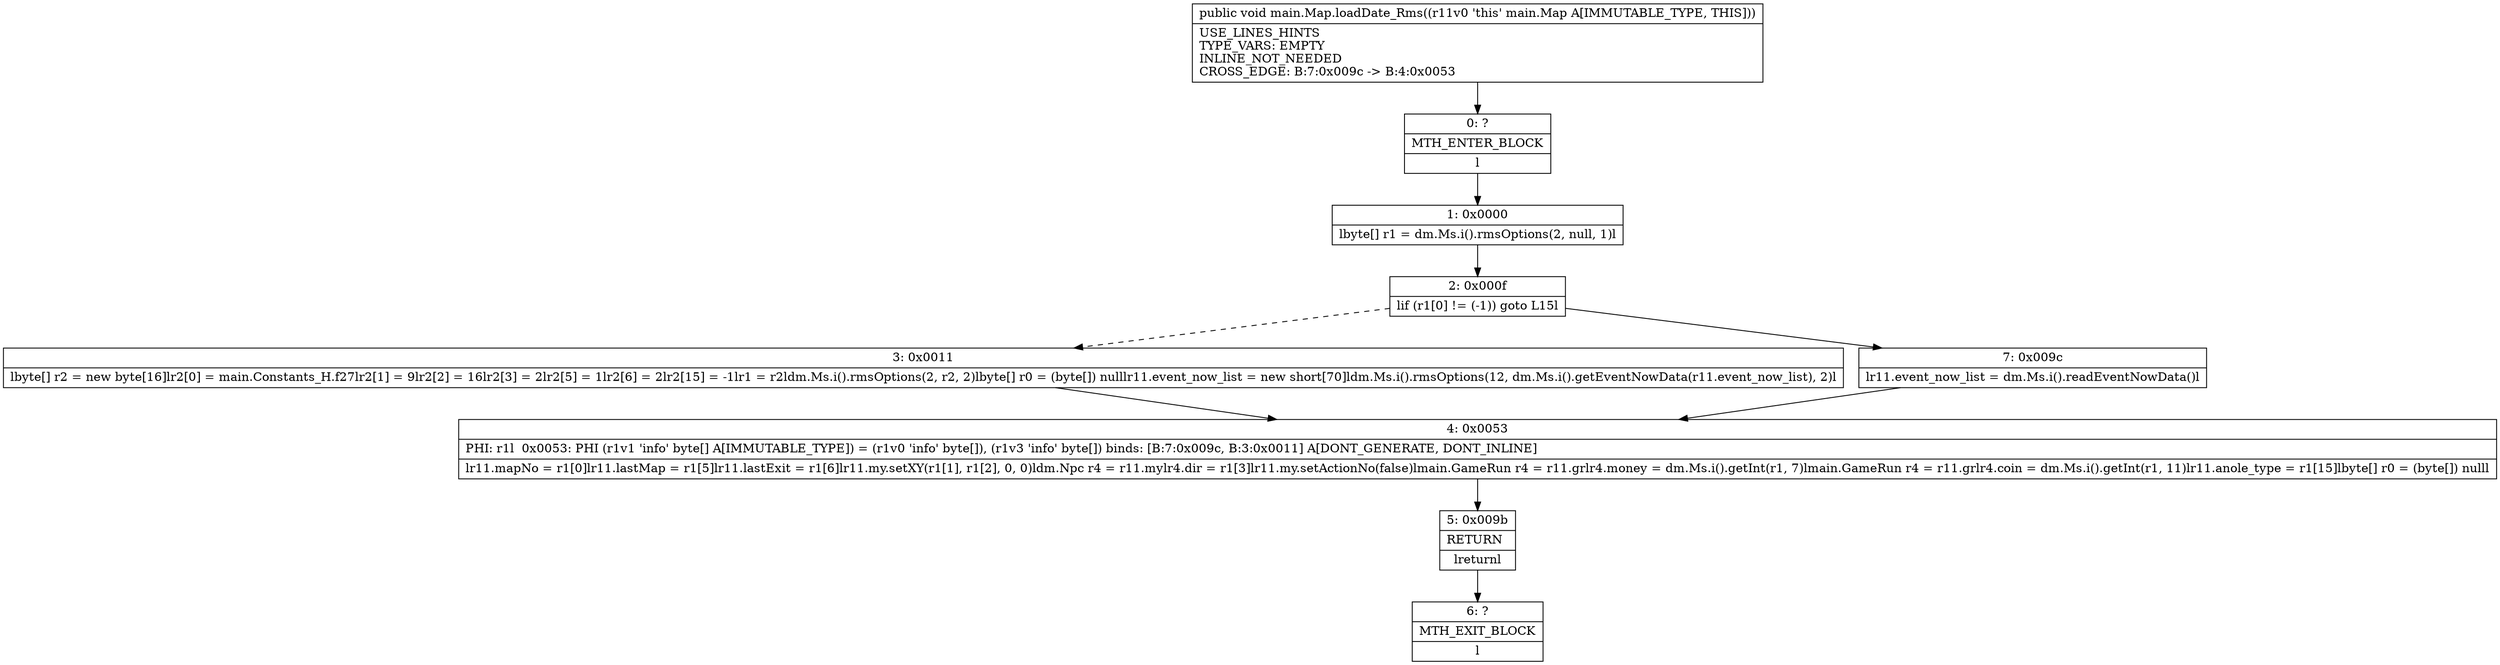 digraph "CFG formain.Map.loadDate_Rms()V" {
Node_0 [shape=record,label="{0\:\ ?|MTH_ENTER_BLOCK\l|l}"];
Node_1 [shape=record,label="{1\:\ 0x0000|lbyte[] r1 = dm.Ms.i().rmsOptions(2, null, 1)l}"];
Node_2 [shape=record,label="{2\:\ 0x000f|lif (r1[0] != (\-1)) goto L15l}"];
Node_3 [shape=record,label="{3\:\ 0x0011|lbyte[] r2 = new byte[16]lr2[0] = main.Constants_H.f27lr2[1] = 9lr2[2] = 16lr2[3] = 2lr2[5] = 1lr2[6] = 2lr2[15] = \-1lr1 = r2ldm.Ms.i().rmsOptions(2, r2, 2)lbyte[] r0 = (byte[]) nulllr11.event_now_list = new short[70]ldm.Ms.i().rmsOptions(12, dm.Ms.i().getEventNowData(r11.event_now_list), 2)l}"];
Node_4 [shape=record,label="{4\:\ 0x0053|PHI: r1l  0x0053: PHI (r1v1 'info' byte[] A[IMMUTABLE_TYPE]) = (r1v0 'info' byte[]), (r1v3 'info' byte[]) binds: [B:7:0x009c, B:3:0x0011] A[DONT_GENERATE, DONT_INLINE]\l|lr11.mapNo = r1[0]lr11.lastMap = r1[5]lr11.lastExit = r1[6]lr11.my.setXY(r1[1], r1[2], 0, 0)ldm.Npc r4 = r11.mylr4.dir = r1[3]lr11.my.setActionNo(false)lmain.GameRun r4 = r11.grlr4.money = dm.Ms.i().getInt(r1, 7)lmain.GameRun r4 = r11.grlr4.coin = dm.Ms.i().getInt(r1, 11)lr11.anole_type = r1[15]lbyte[] r0 = (byte[]) nulll}"];
Node_5 [shape=record,label="{5\:\ 0x009b|RETURN\l|lreturnl}"];
Node_6 [shape=record,label="{6\:\ ?|MTH_EXIT_BLOCK\l|l}"];
Node_7 [shape=record,label="{7\:\ 0x009c|lr11.event_now_list = dm.Ms.i().readEventNowData()l}"];
MethodNode[shape=record,label="{public void main.Map.loadDate_Rms((r11v0 'this' main.Map A[IMMUTABLE_TYPE, THIS]))  | USE_LINES_HINTS\lTYPE_VARS: EMPTY\lINLINE_NOT_NEEDED\lCROSS_EDGE: B:7:0x009c \-\> B:4:0x0053\l}"];
MethodNode -> Node_0;
Node_0 -> Node_1;
Node_1 -> Node_2;
Node_2 -> Node_3[style=dashed];
Node_2 -> Node_7;
Node_3 -> Node_4;
Node_4 -> Node_5;
Node_5 -> Node_6;
Node_7 -> Node_4;
}

